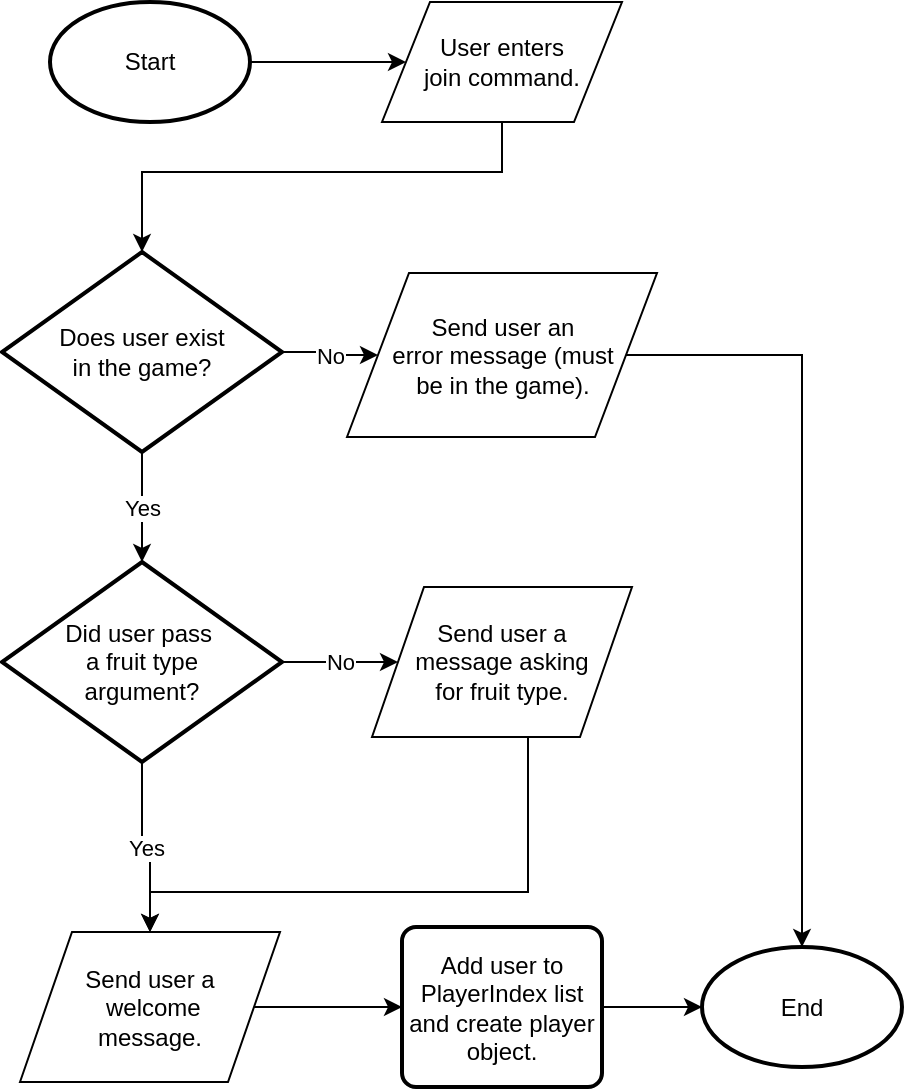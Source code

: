 <mxfile version="10.6.2" type="device"><diagram id="Qey7VAbO0OUVIug09Qba" name="Page-1"><mxGraphModel dx="1393" dy="745" grid="1" gridSize="10" guides="1" tooltips="1" connect="1" arrows="1" fold="1" page="1" pageScale="1" pageWidth="850" pageHeight="1100" math="0" shadow="0"><root><mxCell id="0"/><mxCell id="1" parent="0"/><mxCell id="a8uEZ0TTRPdpKeg3pvxT-1" value="" style="edgeStyle=orthogonalEdgeStyle;rounded=0;orthogonalLoop=1;jettySize=auto;html=1;" edge="1" parent="1" source="a8uEZ0TTRPdpKeg3pvxT-2" target="a8uEZ0TTRPdpKeg3pvxT-4"><mxGeometry relative="1" as="geometry"/></mxCell><mxCell id="a8uEZ0TTRPdpKeg3pvxT-2" value="Start" style="strokeWidth=2;html=1;shape=mxgraph.flowchart.start_1;whiteSpace=wrap;" vertex="1" parent="1"><mxGeometry x="84" y="75" width="100" height="60" as="geometry"/></mxCell><mxCell id="a8uEZ0TTRPdpKeg3pvxT-66" value="" style="edgeStyle=orthogonalEdgeStyle;rounded=0;orthogonalLoop=1;jettySize=auto;html=1;" edge="1" parent="1" source="a8uEZ0TTRPdpKeg3pvxT-4" target="a8uEZ0TTRPdpKeg3pvxT-64"><mxGeometry relative="1" as="geometry"><Array as="points"><mxPoint x="310" y="160"/><mxPoint x="130" y="160"/></Array></mxGeometry></mxCell><mxCell id="a8uEZ0TTRPdpKeg3pvxT-4" value="User enters&lt;br&gt;join command.&lt;br&gt;" style="shape=parallelogram;perimeter=parallelogramPerimeter;whiteSpace=wrap;html=1;" vertex="1" parent="1"><mxGeometry x="250" y="75" width="120" height="60" as="geometry"/></mxCell><mxCell id="a8uEZ0TTRPdpKeg3pvxT-68" value="No" style="edgeStyle=orthogonalEdgeStyle;rounded=0;orthogonalLoop=1;jettySize=auto;html=1;" edge="1" parent="1" source="a8uEZ0TTRPdpKeg3pvxT-64" target="a8uEZ0TTRPdpKeg3pvxT-67"><mxGeometry relative="1" as="geometry"/></mxCell><mxCell id="a8uEZ0TTRPdpKeg3pvxT-70" value="Yes" style="edgeStyle=orthogonalEdgeStyle;rounded=0;orthogonalLoop=1;jettySize=auto;html=1;" edge="1" parent="1" source="a8uEZ0TTRPdpKeg3pvxT-64" target="a8uEZ0TTRPdpKeg3pvxT-69"><mxGeometry relative="1" as="geometry"/></mxCell><mxCell id="a8uEZ0TTRPdpKeg3pvxT-64" value="Does user exist &lt;br&gt;in the game?" style="strokeWidth=2;html=1;shape=mxgraph.flowchart.decision;whiteSpace=wrap;" vertex="1" parent="1"><mxGeometry x="60" y="200" width="140" height="100" as="geometry"/></mxCell><mxCell id="a8uEZ0TTRPdpKeg3pvxT-71" value="No" style="edgeStyle=orthogonalEdgeStyle;rounded=0;orthogonalLoop=1;jettySize=auto;html=1;" edge="1" parent="1" source="a8uEZ0TTRPdpKeg3pvxT-69" target="a8uEZ0TTRPdpKeg3pvxT-61"><mxGeometry relative="1" as="geometry"/></mxCell><mxCell id="a8uEZ0TTRPdpKeg3pvxT-73" value="Yes" style="edgeStyle=orthogonalEdgeStyle;rounded=0;orthogonalLoop=1;jettySize=auto;html=1;" edge="1" parent="1" source="a8uEZ0TTRPdpKeg3pvxT-69" target="a8uEZ0TTRPdpKeg3pvxT-72"><mxGeometry relative="1" as="geometry"/></mxCell><mxCell id="a8uEZ0TTRPdpKeg3pvxT-69" value="Did user pass&amp;nbsp;&lt;br&gt;a fruit type&lt;br&gt;argument?" style="strokeWidth=2;html=1;shape=mxgraph.flowchart.decision;whiteSpace=wrap;" vertex="1" parent="1"><mxGeometry x="60" y="355" width="140" height="100" as="geometry"/></mxCell><mxCell id="a8uEZ0TTRPdpKeg3pvxT-74" style="edgeStyle=orthogonalEdgeStyle;rounded=0;orthogonalLoop=1;jettySize=auto;html=1;entryX=0.5;entryY=0;entryDx=0;entryDy=0;" edge="1" parent="1" source="a8uEZ0TTRPdpKeg3pvxT-61" target="a8uEZ0TTRPdpKeg3pvxT-72"><mxGeometry relative="1" as="geometry"><Array as="points"><mxPoint x="323" y="520"/><mxPoint x="134" y="520"/></Array></mxGeometry></mxCell><mxCell id="a8uEZ0TTRPdpKeg3pvxT-61" value="Send user a &lt;br&gt;message asking &lt;br&gt;for fruit type.&lt;br&gt;" style="shape=parallelogram;perimeter=parallelogramPerimeter;whiteSpace=wrap;html=1;" vertex="1" parent="1"><mxGeometry x="245" y="367.5" width="130" height="75" as="geometry"/></mxCell><mxCell id="a8uEZ0TTRPdpKeg3pvxT-78" style="edgeStyle=orthogonalEdgeStyle;rounded=0;orthogonalLoop=1;jettySize=auto;html=1;entryX=0.5;entryY=0;entryDx=0;entryDy=0;entryPerimeter=0;" edge="1" parent="1" source="a8uEZ0TTRPdpKeg3pvxT-67" target="a8uEZ0TTRPdpKeg3pvxT-77"><mxGeometry relative="1" as="geometry"/></mxCell><mxCell id="a8uEZ0TTRPdpKeg3pvxT-67" value="Send user an &lt;br&gt;error message (must &lt;br&gt;be in the game).&lt;br&gt;" style="shape=parallelogram;perimeter=parallelogramPerimeter;whiteSpace=wrap;html=1;" vertex="1" parent="1"><mxGeometry x="232.5" y="210.5" width="155" height="82" as="geometry"/></mxCell><mxCell id="a8uEZ0TTRPdpKeg3pvxT-76" value="" style="edgeStyle=orthogonalEdgeStyle;rounded=0;orthogonalLoop=1;jettySize=auto;html=1;" edge="1" parent="1" source="a8uEZ0TTRPdpKeg3pvxT-72" target="a8uEZ0TTRPdpKeg3pvxT-75"><mxGeometry relative="1" as="geometry"/></mxCell><mxCell id="a8uEZ0TTRPdpKeg3pvxT-72" value="Send user a &lt;br&gt;&amp;nbsp;welcome &lt;br&gt;message.&lt;br&gt;" style="shape=parallelogram;perimeter=parallelogramPerimeter;whiteSpace=wrap;html=1;" vertex="1" parent="1"><mxGeometry x="69" y="540" width="130" height="75" as="geometry"/></mxCell><mxCell id="a8uEZ0TTRPdpKeg3pvxT-79" value="" style="edgeStyle=orthogonalEdgeStyle;rounded=0;orthogonalLoop=1;jettySize=auto;html=1;" edge="1" parent="1" source="a8uEZ0TTRPdpKeg3pvxT-75" target="a8uEZ0TTRPdpKeg3pvxT-77"><mxGeometry relative="1" as="geometry"/></mxCell><mxCell id="a8uEZ0TTRPdpKeg3pvxT-75" value="Add user to PlayerIndex list and create player object." style="rounded=1;whiteSpace=wrap;html=1;absoluteArcSize=1;arcSize=14;strokeWidth=2;" vertex="1" parent="1"><mxGeometry x="260" y="537.5" width="100" height="80" as="geometry"/></mxCell><mxCell id="a8uEZ0TTRPdpKeg3pvxT-77" value="End" style="strokeWidth=2;html=1;shape=mxgraph.flowchart.start_1;whiteSpace=wrap;" vertex="1" parent="1"><mxGeometry x="410" y="547.5" width="100" height="60" as="geometry"/></mxCell></root></mxGraphModel></diagram></mxfile>
